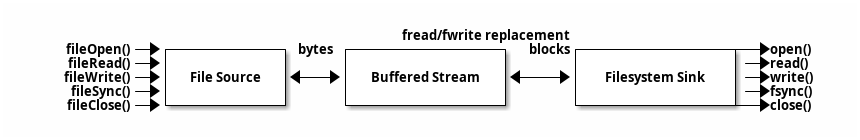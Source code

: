 @startditaa
                               fread/fwrite replacement
 fileOpen()-->+-----------+bytes+---------------+blocks+---------------+-->open()
 fileRead()-->|           |     |               |      |               |-->read()
fileWrite()-->|File Source|<--->|Buffered Stream|<---->|Filesystem Sink|-->write()
 fileSync()-->|           |     |               |      |               |-->fsync()
fileClose()-->+-----------+     +---------------+      +---------------+-->close()
@endditaa

@startditaa
                                               With Compression
 fileOpen()-->+-----------+bytes+---------------+bytes+---------------+blocks+---------------+-->open()
 fileRead()-->|           |     |               |     |               |      |               |-->read()
fileWrite()-->|File Source|<--->|Buffered Stream|<--->|LZ4 Compression|<---->|Filesystem Sink|-->write()
 fileSync()-->|           |     |               |     |               |      |               |-->fsync()
fileClose()-->+-----------+     +---------------+     +---------------+      +---------------+-->close()
@endditaa


@startditaa
                                               With Encryption
 fileOpen()-->+-----------+bytes+---------------+blocks+--------------+blocks+---------------+-->open()
 fileRead()-->|           |     |               |      |              |      |               |-->read()
fileWrite()-->|File Source|<--->|Buffered Stream|<---->|AES Encryption|<---->|Filesystem Sink|-->write()
 fileSync()-->|           |     |               |      |              |      |               |-->fsync()
fileClose()-->+-----------+     +---------------+      +--------------+      +---------------+-->close()
@endditaa


@startditaa
                                     Split a stream into multiple files.
 fileOpen()-->+-----------+bytes+---------------+blocks+----------+  +--\blocks+---------------+-->open()
 fileRead()-->|           |     |               |      |          +--+  |      |               |-->read()
fileWrite()-->|File Source|<--->|Buffered Stream|<---->|File Split|  :  :<---->|Filesystem Sink|-->write()
 fileSync()-->|           |     |               |      |          +--+  |      |               |-->fsync()
fileClose()-->+-----------+     +---------------+      +----------+  +--/      +---------------+-->close()
                                                                  Multiple
                                                                    Files
@endditaa
